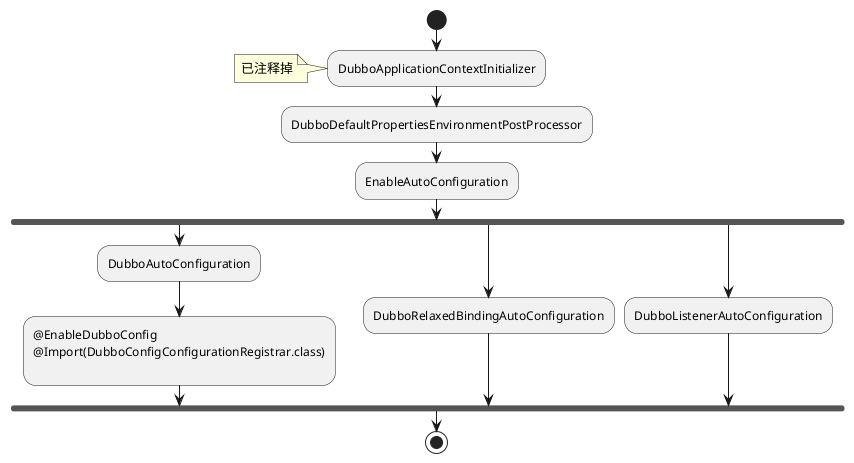 @startuml
'https://plantuml.com/activity-diagram-beta

start
    :DubboApplicationContextInitializer;
    note
    已注释掉
    end note

    :DubboDefaultPropertiesEnvironmentPostProcessor;

    :EnableAutoConfiguration;

fork
    :DubboAutoConfiguration;
    :@EnableDubboConfig
    @Import(DubboConfigConfigurationRegistrar.class)
    ;



fork again
    :DubboRelaxedBindingAutoConfiguration;
fork again
    :DubboListenerAutoConfiguration;

end fork

stop

@enduml
